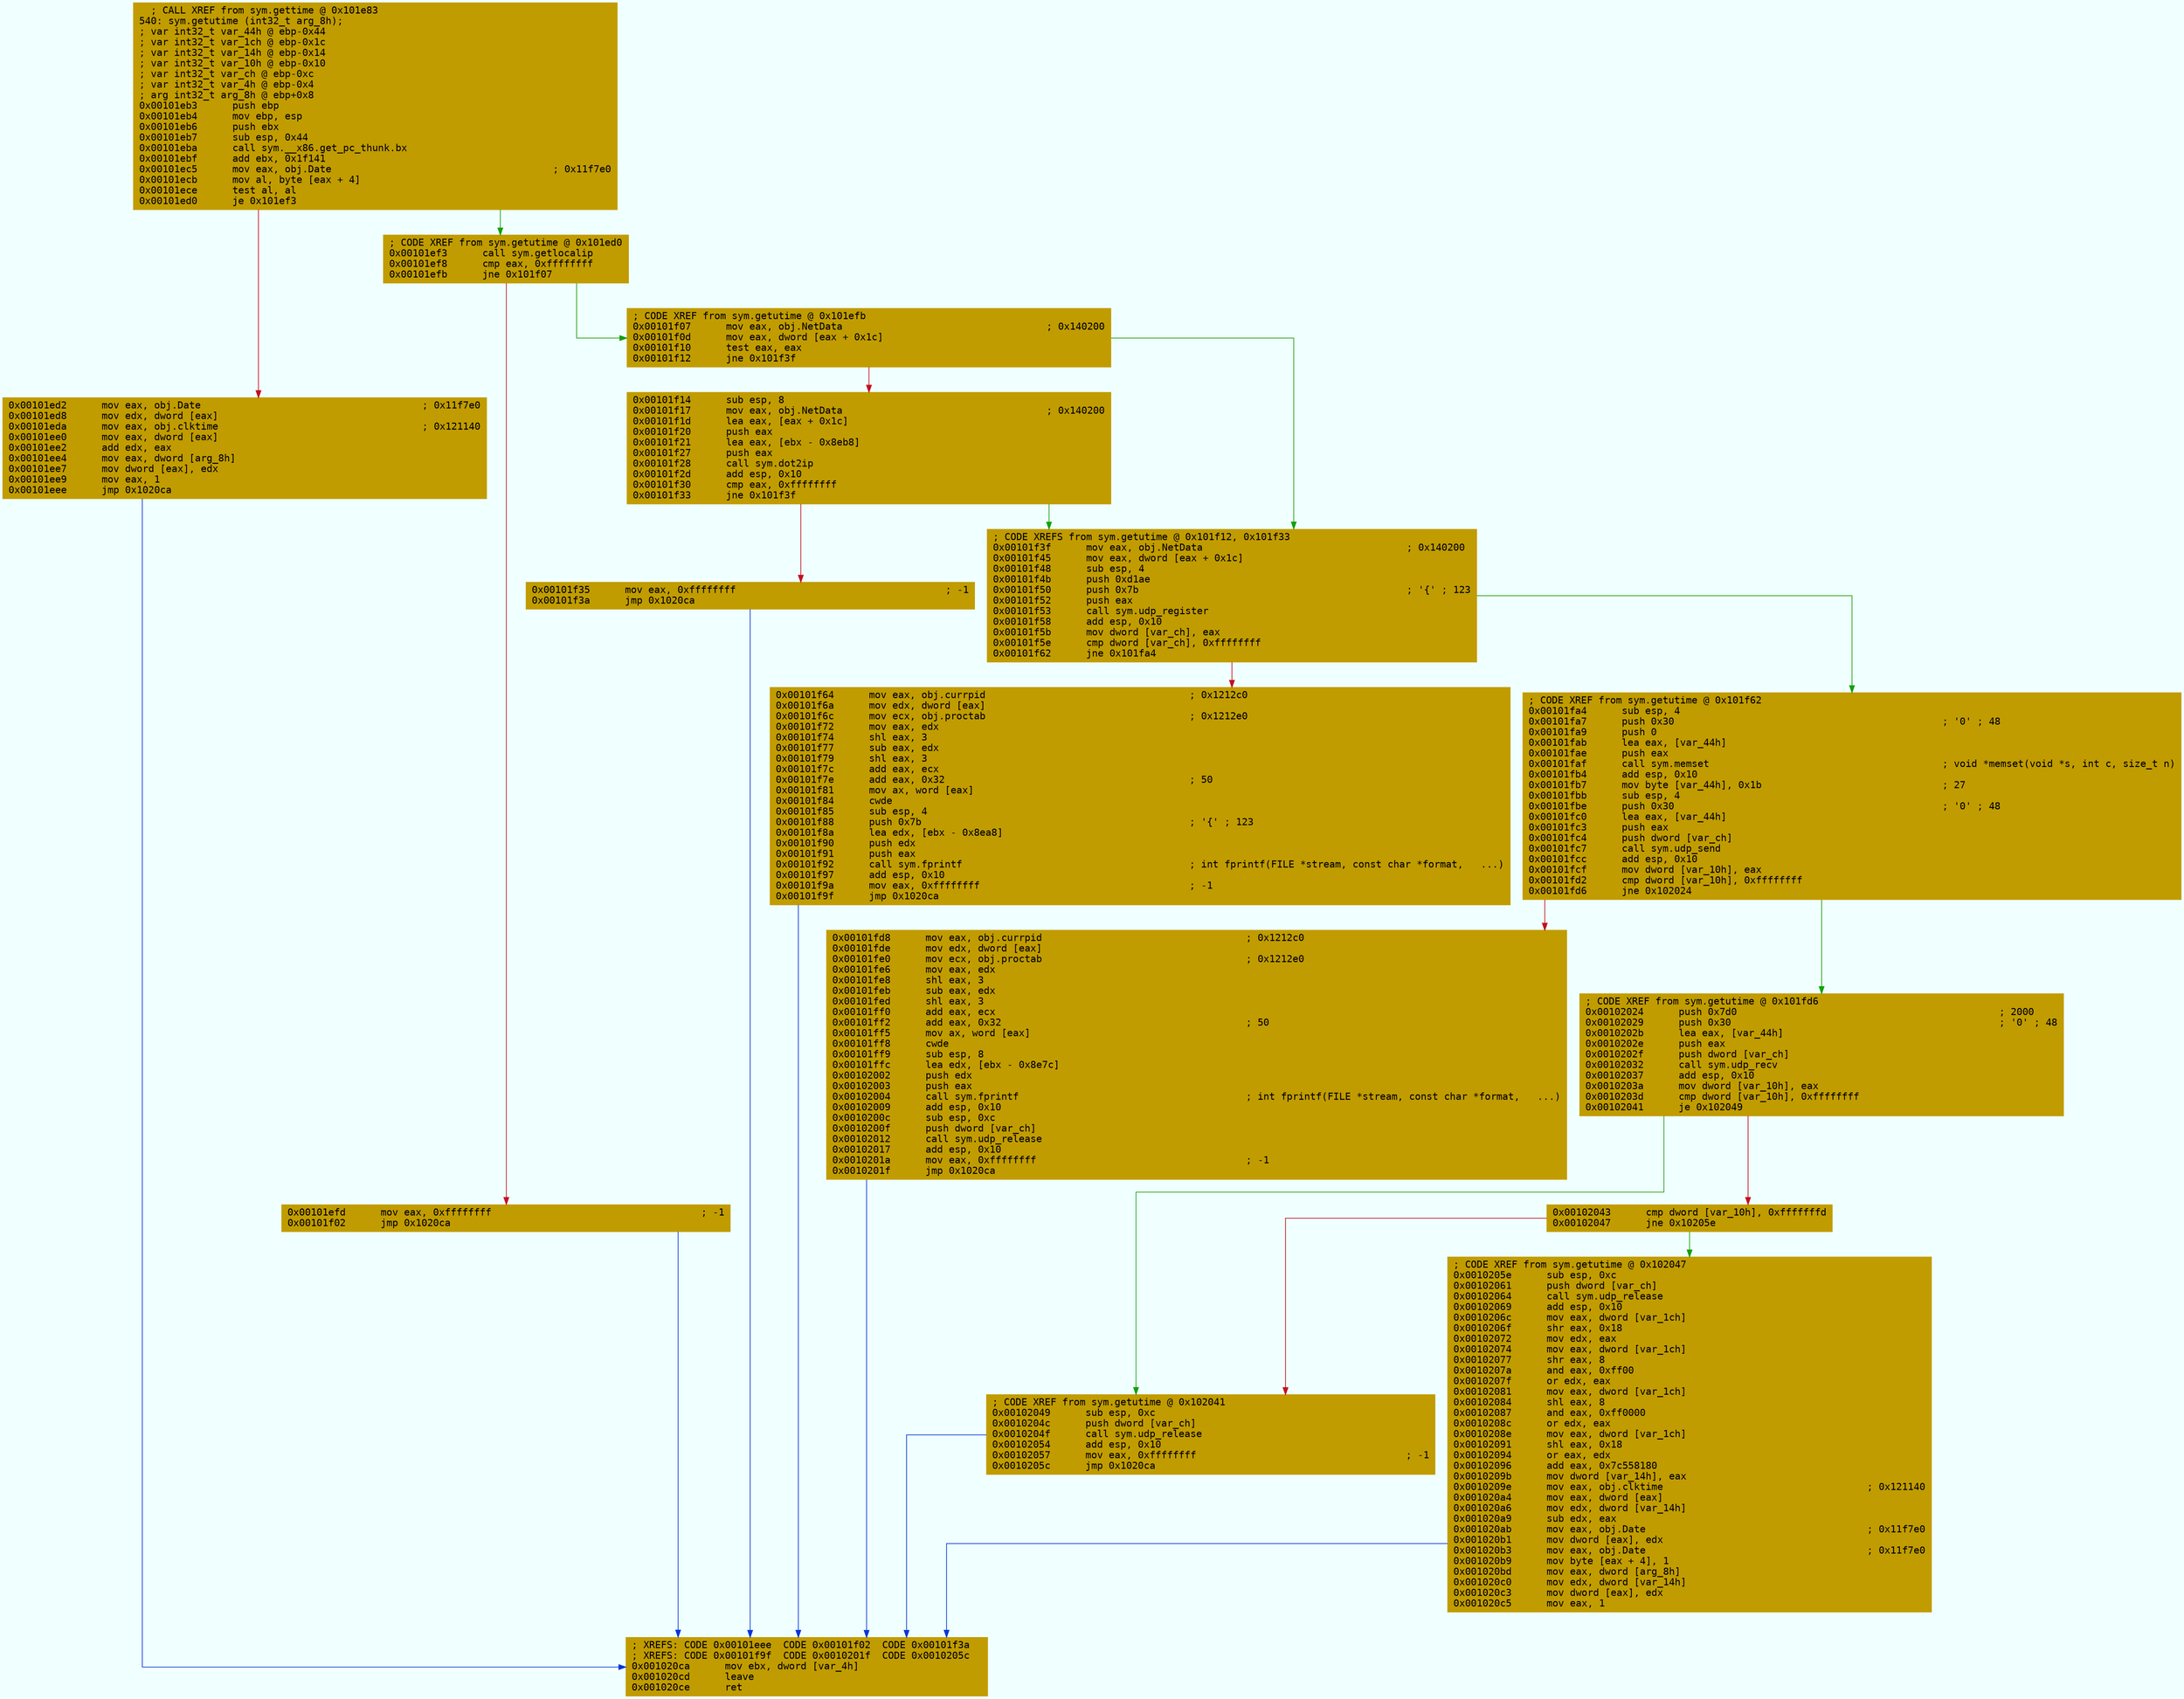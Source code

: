 digraph code {
	graph [bgcolor=azure fontsize=8 fontname="Courier" splines="ortho"];
	node [fillcolor=gray style=filled shape=box];
	edge [arrowhead="normal"];
	"0x00101eb3" [URL="sym.getutime/0x00101eb3", fillcolor="#c19c00",color="#c19c00", fontname="Courier",label="  ; CALL XREF from sym.gettime @ 0x101e83\l540: sym.getutime (int32_t arg_8h);\l; var int32_t var_44h @ ebp-0x44\l; var int32_t var_1ch @ ebp-0x1c\l; var int32_t var_14h @ ebp-0x14\l; var int32_t var_10h @ ebp-0x10\l; var int32_t var_ch @ ebp-0xc\l; var int32_t var_4h @ ebp-0x4\l; arg int32_t arg_8h @ ebp+0x8\l0x00101eb3      push ebp\l0x00101eb4      mov ebp, esp\l0x00101eb6      push ebx\l0x00101eb7      sub esp, 0x44\l0x00101eba      call sym.__x86.get_pc_thunk.bx\l0x00101ebf      add ebx, 0x1f141\l0x00101ec5      mov eax, obj.Date                                      ; 0x11f7e0\l0x00101ecb      mov al, byte [eax + 4]\l0x00101ece      test al, al\l0x00101ed0      je 0x101ef3\l"]
	"0x00101ed2" [URL="sym.getutime/0x00101ed2", fillcolor="#c19c00",color="#c19c00", fontname="Courier",label="0x00101ed2      mov eax, obj.Date                                      ; 0x11f7e0\l0x00101ed8      mov edx, dword [eax]\l0x00101eda      mov eax, obj.clktime                                   ; 0x121140\l0x00101ee0      mov eax, dword [eax]\l0x00101ee2      add edx, eax\l0x00101ee4      mov eax, dword [arg_8h]\l0x00101ee7      mov dword [eax], edx\l0x00101ee9      mov eax, 1\l0x00101eee      jmp 0x1020ca\l"]
	"0x00101ef3" [URL="sym.getutime/0x00101ef3", fillcolor="#c19c00",color="#c19c00", fontname="Courier",label="; CODE XREF from sym.getutime @ 0x101ed0\l0x00101ef3      call sym.getlocalip\l0x00101ef8      cmp eax, 0xffffffff\l0x00101efb      jne 0x101f07\l"]
	"0x00101efd" [URL="sym.getutime/0x00101efd", fillcolor="#c19c00",color="#c19c00", fontname="Courier",label="0x00101efd      mov eax, 0xffffffff                                    ; -1\l0x00101f02      jmp 0x1020ca\l"]
	"0x00101f07" [URL="sym.getutime/0x00101f07", fillcolor="#c19c00",color="#c19c00", fontname="Courier",label="; CODE XREF from sym.getutime @ 0x101efb\l0x00101f07      mov eax, obj.NetData                                   ; 0x140200\l0x00101f0d      mov eax, dword [eax + 0x1c]\l0x00101f10      test eax, eax\l0x00101f12      jne 0x101f3f\l"]
	"0x00101f14" [URL="sym.getutime/0x00101f14", fillcolor="#c19c00",color="#c19c00", fontname="Courier",label="0x00101f14      sub esp, 8\l0x00101f17      mov eax, obj.NetData                                   ; 0x140200\l0x00101f1d      lea eax, [eax + 0x1c]\l0x00101f20      push eax\l0x00101f21      lea eax, [ebx - 0x8eb8]\l0x00101f27      push eax\l0x00101f28      call sym.dot2ip\l0x00101f2d      add esp, 0x10\l0x00101f30      cmp eax, 0xffffffff\l0x00101f33      jne 0x101f3f\l"]
	"0x00101f35" [URL="sym.getutime/0x00101f35", fillcolor="#c19c00",color="#c19c00", fontname="Courier",label="0x00101f35      mov eax, 0xffffffff                                    ; -1\l0x00101f3a      jmp 0x1020ca\l"]
	"0x00101f3f" [URL="sym.getutime/0x00101f3f", fillcolor="#c19c00",color="#c19c00", fontname="Courier",label="; CODE XREFS from sym.getutime @ 0x101f12, 0x101f33\l0x00101f3f      mov eax, obj.NetData                                   ; 0x140200\l0x00101f45      mov eax, dword [eax + 0x1c]\l0x00101f48      sub esp, 4\l0x00101f4b      push 0xd1ae\l0x00101f50      push 0x7b                                              ; '{' ; 123\l0x00101f52      push eax\l0x00101f53      call sym.udp_register\l0x00101f58      add esp, 0x10\l0x00101f5b      mov dword [var_ch], eax\l0x00101f5e      cmp dword [var_ch], 0xffffffff\l0x00101f62      jne 0x101fa4\l"]
	"0x00101f64" [URL="sym.getutime/0x00101f64", fillcolor="#c19c00",color="#c19c00", fontname="Courier",label="0x00101f64      mov eax, obj.currpid                                   ; 0x1212c0\l0x00101f6a      mov edx, dword [eax]\l0x00101f6c      mov ecx, obj.proctab                                   ; 0x1212e0\l0x00101f72      mov eax, edx\l0x00101f74      shl eax, 3\l0x00101f77      sub eax, edx\l0x00101f79      shl eax, 3\l0x00101f7c      add eax, ecx\l0x00101f7e      add eax, 0x32                                          ; 50\l0x00101f81      mov ax, word [eax]\l0x00101f84      cwde\l0x00101f85      sub esp, 4\l0x00101f88      push 0x7b                                              ; '{' ; 123\l0x00101f8a      lea edx, [ebx - 0x8ea8]\l0x00101f90      push edx\l0x00101f91      push eax\l0x00101f92      call sym.fprintf                                       ; int fprintf(FILE *stream, const char *format,   ...)\l0x00101f97      add esp, 0x10\l0x00101f9a      mov eax, 0xffffffff                                    ; -1\l0x00101f9f      jmp 0x1020ca\l"]
	"0x00101fa4" [URL="sym.getutime/0x00101fa4", fillcolor="#c19c00",color="#c19c00", fontname="Courier",label="; CODE XREF from sym.getutime @ 0x101f62\l0x00101fa4      sub esp, 4\l0x00101fa7      push 0x30                                              ; '0' ; 48\l0x00101fa9      push 0\l0x00101fab      lea eax, [var_44h]\l0x00101fae      push eax\l0x00101faf      call sym.memset                                        ; void *memset(void *s, int c, size_t n)\l0x00101fb4      add esp, 0x10\l0x00101fb7      mov byte [var_44h], 0x1b                               ; 27\l0x00101fbb      sub esp, 4\l0x00101fbe      push 0x30                                              ; '0' ; 48\l0x00101fc0      lea eax, [var_44h]\l0x00101fc3      push eax\l0x00101fc4      push dword [var_ch]\l0x00101fc7      call sym.udp_send\l0x00101fcc      add esp, 0x10\l0x00101fcf      mov dword [var_10h], eax\l0x00101fd2      cmp dword [var_10h], 0xffffffff\l0x00101fd6      jne 0x102024\l"]
	"0x00101fd8" [URL="sym.getutime/0x00101fd8", fillcolor="#c19c00",color="#c19c00", fontname="Courier",label="0x00101fd8      mov eax, obj.currpid                                   ; 0x1212c0\l0x00101fde      mov edx, dword [eax]\l0x00101fe0      mov ecx, obj.proctab                                   ; 0x1212e0\l0x00101fe6      mov eax, edx\l0x00101fe8      shl eax, 3\l0x00101feb      sub eax, edx\l0x00101fed      shl eax, 3\l0x00101ff0      add eax, ecx\l0x00101ff2      add eax, 0x32                                          ; 50\l0x00101ff5      mov ax, word [eax]\l0x00101ff8      cwde\l0x00101ff9      sub esp, 8\l0x00101ffc      lea edx, [ebx - 0x8e7c]\l0x00102002      push edx\l0x00102003      push eax\l0x00102004      call sym.fprintf                                       ; int fprintf(FILE *stream, const char *format,   ...)\l0x00102009      add esp, 0x10\l0x0010200c      sub esp, 0xc\l0x0010200f      push dword [var_ch]\l0x00102012      call sym.udp_release\l0x00102017      add esp, 0x10\l0x0010201a      mov eax, 0xffffffff                                    ; -1\l0x0010201f      jmp 0x1020ca\l"]
	"0x00102024" [URL="sym.getutime/0x00102024", fillcolor="#c19c00",color="#c19c00", fontname="Courier",label="; CODE XREF from sym.getutime @ 0x101fd6\l0x00102024      push 0x7d0                                             ; 2000\l0x00102029      push 0x30                                              ; '0' ; 48\l0x0010202b      lea eax, [var_44h]\l0x0010202e      push eax\l0x0010202f      push dword [var_ch]\l0x00102032      call sym.udp_recv\l0x00102037      add esp, 0x10\l0x0010203a      mov dword [var_10h], eax\l0x0010203d      cmp dword [var_10h], 0xffffffff\l0x00102041      je 0x102049\l"]
	"0x00102043" [URL="sym.getutime/0x00102043", fillcolor="#c19c00",color="#c19c00", fontname="Courier",label="0x00102043      cmp dword [var_10h], 0xfffffffd\l0x00102047      jne 0x10205e\l"]
	"0x00102049" [URL="sym.getutime/0x00102049", fillcolor="#c19c00",color="#c19c00", fontname="Courier",label="; CODE XREF from sym.getutime @ 0x102041\l0x00102049      sub esp, 0xc\l0x0010204c      push dword [var_ch]\l0x0010204f      call sym.udp_release\l0x00102054      add esp, 0x10\l0x00102057      mov eax, 0xffffffff                                    ; -1\l0x0010205c      jmp 0x1020ca\l"]
	"0x0010205e" [URL="sym.getutime/0x0010205e", fillcolor="#c19c00",color="#c19c00", fontname="Courier",label="; CODE XREF from sym.getutime @ 0x102047\l0x0010205e      sub esp, 0xc\l0x00102061      push dword [var_ch]\l0x00102064      call sym.udp_release\l0x00102069      add esp, 0x10\l0x0010206c      mov eax, dword [var_1ch]\l0x0010206f      shr eax, 0x18\l0x00102072      mov edx, eax\l0x00102074      mov eax, dword [var_1ch]\l0x00102077      shr eax, 8\l0x0010207a      and eax, 0xff00\l0x0010207f      or edx, eax\l0x00102081      mov eax, dword [var_1ch]\l0x00102084      shl eax, 8\l0x00102087      and eax, 0xff0000\l0x0010208c      or edx, eax\l0x0010208e      mov eax, dword [var_1ch]\l0x00102091      shl eax, 0x18\l0x00102094      or eax, edx\l0x00102096      add eax, 0x7c558180\l0x0010209b      mov dword [var_14h], eax\l0x0010209e      mov eax, obj.clktime                                   ; 0x121140\l0x001020a4      mov eax, dword [eax]\l0x001020a6      mov edx, dword [var_14h]\l0x001020a9      sub edx, eax\l0x001020ab      mov eax, obj.Date                                      ; 0x11f7e0\l0x001020b1      mov dword [eax], edx\l0x001020b3      mov eax, obj.Date                                      ; 0x11f7e0\l0x001020b9      mov byte [eax + 4], 1\l0x001020bd      mov eax, dword [arg_8h]\l0x001020c0      mov edx, dword [var_14h]\l0x001020c3      mov dword [eax], edx\l0x001020c5      mov eax, 1\l"]
	"0x001020ca" [URL="sym.getutime/0x001020ca", fillcolor="#c19c00",color="#c19c00", fontname="Courier",label="; XREFS: CODE 0x00101eee  CODE 0x00101f02  CODE 0x00101f3a  \l; XREFS: CODE 0x00101f9f  CODE 0x0010201f  CODE 0x0010205c  \l0x001020ca      mov ebx, dword [var_4h]\l0x001020cd      leave\l0x001020ce      ret\l"]
        "0x00101eb3" -> "0x00101ef3" [color="#13a10e"];
        "0x00101eb3" -> "0x00101ed2" [color="#c50f1f"];
        "0x00101ed2" -> "0x001020ca" [color="#0037da"];
        "0x00101ef3" -> "0x00101f07" [color="#13a10e"];
        "0x00101ef3" -> "0x00101efd" [color="#c50f1f"];
        "0x00101efd" -> "0x001020ca" [color="#0037da"];
        "0x00101f07" -> "0x00101f3f" [color="#13a10e"];
        "0x00101f07" -> "0x00101f14" [color="#c50f1f"];
        "0x00101f14" -> "0x00101f3f" [color="#13a10e"];
        "0x00101f14" -> "0x00101f35" [color="#c50f1f"];
        "0x00101f35" -> "0x001020ca" [color="#0037da"];
        "0x00101f3f" -> "0x00101fa4" [color="#13a10e"];
        "0x00101f3f" -> "0x00101f64" [color="#c50f1f"];
        "0x00101f64" -> "0x001020ca" [color="#0037da"];
        "0x00101fa4" -> "0x00102024" [color="#13a10e"];
        "0x00101fa4" -> "0x00101fd8" [color="#c50f1f"];
        "0x00101fd8" -> "0x001020ca" [color="#0037da"];
        "0x00102024" -> "0x00102049" [color="#13a10e"];
        "0x00102024" -> "0x00102043" [color="#c50f1f"];
        "0x00102043" -> "0x0010205e" [color="#13a10e"];
        "0x00102043" -> "0x00102049" [color="#c50f1f"];
        "0x00102049" -> "0x001020ca" [color="#0037da"];
        "0x0010205e" -> "0x001020ca" [color="#0037da"];
}
